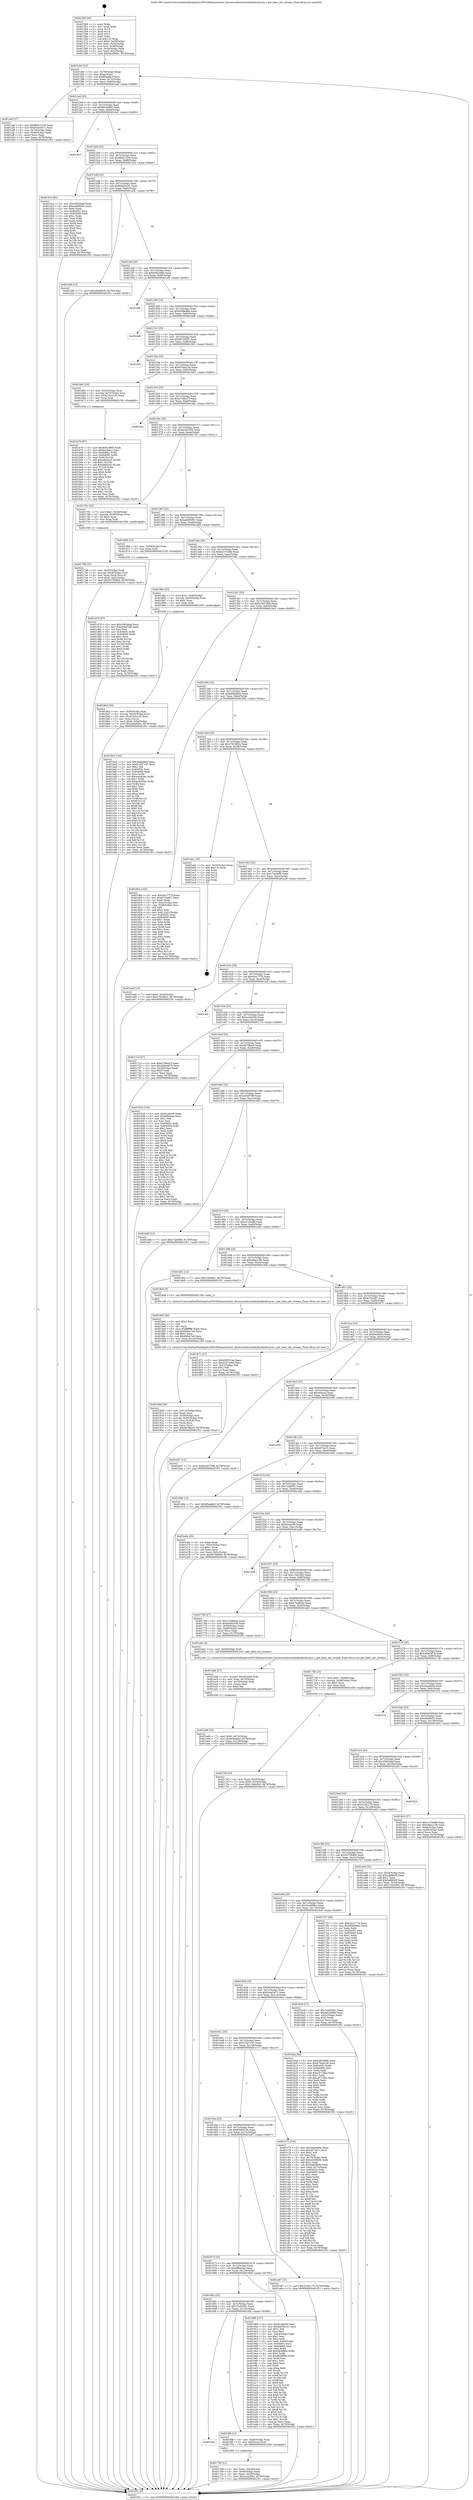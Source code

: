 digraph "0x401260" {
  label = "0x401260 (/mnt/c/Users/mathe/Desktop/tcc/POCII/binaries/extr_linuxsoundsocintelskylakeskl-pcm.c_get_hdac_ext_stream_Final-ollvm.out::main(0))"
  labelloc = "t"
  node[shape=record]

  Entry [label="",width=0.3,height=0.3,shape=circle,fillcolor=black,style=filled]
  "0x40128d" [label="{
     0x40128d [23]\l
     | [instrs]\l
     &nbsp;&nbsp;0x40128d \<+3\>: mov -0x78(%rbp),%eax\l
     &nbsp;&nbsp;0x401290 \<+2\>: mov %eax,%ecx\l
     &nbsp;&nbsp;0x401292 \<+6\>: sub $0x85aafdcf,%ecx\l
     &nbsp;&nbsp;0x401298 \<+3\>: mov %eax,-0x7c(%rbp)\l
     &nbsp;&nbsp;0x40129b \<+3\>: mov %ecx,-0x80(%rbp)\l
     &nbsp;&nbsp;0x40129e \<+6\>: je 0000000000401aef \<main+0x88f\>\l
  }"]
  "0x401aef" [label="{
     0x401aef [27]\l
     | [instrs]\l
     &nbsp;&nbsp;0x401aef \<+5\>: mov $0x8b621229,%eax\l
     &nbsp;&nbsp;0x401af4 \<+5\>: mov $0x5e4e3b71,%ecx\l
     &nbsp;&nbsp;0x401af9 \<+3\>: mov -0x74(%rbp),%edx\l
     &nbsp;&nbsp;0x401afc \<+3\>: cmp -0x48(%rbp),%edx\l
     &nbsp;&nbsp;0x401aff \<+3\>: cmovl %ecx,%eax\l
     &nbsp;&nbsp;0x401b02 \<+3\>: mov %eax,-0x78(%rbp)\l
     &nbsp;&nbsp;0x401b05 \<+5\>: jmp 0000000000401f51 \<main+0xcf1\>\l
  }"]
  "0x4012a4" [label="{
     0x4012a4 [25]\l
     | [instrs]\l
     &nbsp;&nbsp;0x4012a4 \<+5\>: jmp 00000000004012a9 \<main+0x49\>\l
     &nbsp;&nbsp;0x4012a9 \<+3\>: mov -0x7c(%rbp),%eax\l
     &nbsp;&nbsp;0x4012ac \<+5\>: sub $0x88184f89,%eax\l
     &nbsp;&nbsp;0x4012b1 \<+6\>: mov %eax,-0x84(%rbp)\l
     &nbsp;&nbsp;0x4012b7 \<+6\>: je 00000000004016e3 \<main+0x483\>\l
  }"]
  Exit [label="",width=0.3,height=0.3,shape=circle,fillcolor=black,style=filled,peripheries=2]
  "0x4016e3" [label="{
     0x4016e3\l
  }", style=dashed]
  "0x4012bd" [label="{
     0x4012bd [25]\l
     | [instrs]\l
     &nbsp;&nbsp;0x4012bd \<+5\>: jmp 00000000004012c2 \<main+0x62\>\l
     &nbsp;&nbsp;0x4012c2 \<+3\>: mov -0x7c(%rbp),%eax\l
     &nbsp;&nbsp;0x4012c5 \<+5\>: sub $0x8b621229,%eax\l
     &nbsp;&nbsp;0x4012ca \<+6\>: mov %eax,-0x88(%rbp)\l
     &nbsp;&nbsp;0x4012d0 \<+6\>: je 0000000000401d1a \<main+0xaba\>\l
  }"]
  "0x401d79" [label="{
     0x401d79 [87]\l
     | [instrs]\l
     &nbsp;&nbsp;0x401d79 \<+5\>: mov $0x30926daf,%ecx\l
     &nbsp;&nbsp;0x401d7e \<+5\>: mov $0xdc8ef7d9,%edx\l
     &nbsp;&nbsp;0x401d83 \<+2\>: xor %esi,%esi\l
     &nbsp;&nbsp;0x401d85 \<+8\>: mov 0x40405c,%r8d\l
     &nbsp;&nbsp;0x401d8d \<+8\>: mov 0x404060,%r9d\l
     &nbsp;&nbsp;0x401d95 \<+3\>: sub $0x1,%esi\l
     &nbsp;&nbsp;0x401d98 \<+3\>: mov %r8d,%r10d\l
     &nbsp;&nbsp;0x401d9b \<+3\>: add %esi,%r10d\l
     &nbsp;&nbsp;0x401d9e \<+4\>: imul %r10d,%r8d\l
     &nbsp;&nbsp;0x401da2 \<+4\>: and $0x1,%r8d\l
     &nbsp;&nbsp;0x401da6 \<+4\>: cmp $0x0,%r8d\l
     &nbsp;&nbsp;0x401daa \<+4\>: sete %r11b\l
     &nbsp;&nbsp;0x401dae \<+4\>: cmp $0xa,%r9d\l
     &nbsp;&nbsp;0x401db2 \<+3\>: setl %bl\l
     &nbsp;&nbsp;0x401db5 \<+3\>: mov %r11b,%r14b\l
     &nbsp;&nbsp;0x401db8 \<+3\>: and %bl,%r14b\l
     &nbsp;&nbsp;0x401dbb \<+3\>: xor %bl,%r11b\l
     &nbsp;&nbsp;0x401dbe \<+3\>: or %r11b,%r14b\l
     &nbsp;&nbsp;0x401dc1 \<+4\>: test $0x1,%r14b\l
     &nbsp;&nbsp;0x401dc5 \<+3\>: cmovne %edx,%ecx\l
     &nbsp;&nbsp;0x401dc8 \<+3\>: mov %ecx,-0x78(%rbp)\l
     &nbsp;&nbsp;0x401dcb \<+5\>: jmp 0000000000401f51 \<main+0xcf1\>\l
  }"]
  "0x401d1a" [label="{
     0x401d1a [83]\l
     | [instrs]\l
     &nbsp;&nbsp;0x401d1a \<+5\>: mov $0x30926daf,%eax\l
     &nbsp;&nbsp;0x401d1f \<+5\>: mov $0xadd90591,%ecx\l
     &nbsp;&nbsp;0x401d24 \<+2\>: xor %edx,%edx\l
     &nbsp;&nbsp;0x401d26 \<+7\>: mov 0x40405c,%esi\l
     &nbsp;&nbsp;0x401d2d \<+7\>: mov 0x404060,%edi\l
     &nbsp;&nbsp;0x401d34 \<+3\>: sub $0x1,%edx\l
     &nbsp;&nbsp;0x401d37 \<+3\>: mov %esi,%r8d\l
     &nbsp;&nbsp;0x401d3a \<+3\>: add %edx,%r8d\l
     &nbsp;&nbsp;0x401d3d \<+4\>: imul %r8d,%esi\l
     &nbsp;&nbsp;0x401d41 \<+3\>: and $0x1,%esi\l
     &nbsp;&nbsp;0x401d44 \<+3\>: cmp $0x0,%esi\l
     &nbsp;&nbsp;0x401d47 \<+4\>: sete %r9b\l
     &nbsp;&nbsp;0x401d4b \<+3\>: cmp $0xa,%edi\l
     &nbsp;&nbsp;0x401d4e \<+4\>: setl %r10b\l
     &nbsp;&nbsp;0x401d52 \<+3\>: mov %r9b,%r11b\l
     &nbsp;&nbsp;0x401d55 \<+3\>: and %r10b,%r11b\l
     &nbsp;&nbsp;0x401d58 \<+3\>: xor %r10b,%r9b\l
     &nbsp;&nbsp;0x401d5b \<+3\>: or %r9b,%r11b\l
     &nbsp;&nbsp;0x401d5e \<+4\>: test $0x1,%r11b\l
     &nbsp;&nbsp;0x401d62 \<+3\>: cmovne %ecx,%eax\l
     &nbsp;&nbsp;0x401d65 \<+3\>: mov %eax,-0x78(%rbp)\l
     &nbsp;&nbsp;0x401d68 \<+5\>: jmp 0000000000401f51 \<main+0xcf1\>\l
  }"]
  "0x4012d6" [label="{
     0x4012d6 [25]\l
     | [instrs]\l
     &nbsp;&nbsp;0x4012d6 \<+5\>: jmp 00000000004012db \<main+0x7b\>\l
     &nbsp;&nbsp;0x4012db \<+3\>: mov -0x7c(%rbp),%eax\l
     &nbsp;&nbsp;0x4012de \<+5\>: sub $0x8da5d1d1,%eax\l
     &nbsp;&nbsp;0x4012e3 \<+6\>: mov %eax,-0x8c(%rbp)\l
     &nbsp;&nbsp;0x4012e9 \<+6\>: je 0000000000401a56 \<main+0x7f6\>\l
  }"]
  "0x401b76" [label="{
     0x401b76 [97]\l
     | [instrs]\l
     &nbsp;&nbsp;0x401b76 \<+5\>: mov $0x938189f4,%edx\l
     &nbsp;&nbsp;0x401b7b \<+5\>: mov $0xfea36ecc,%esi\l
     &nbsp;&nbsp;0x401b80 \<+8\>: mov 0x40405c,%r8d\l
     &nbsp;&nbsp;0x401b88 \<+8\>: mov 0x404060,%r9d\l
     &nbsp;&nbsp;0x401b90 \<+3\>: mov %r8d,%r10d\l
     &nbsp;&nbsp;0x401b93 \<+7\>: add $0xadda2a3,%r10d\l
     &nbsp;&nbsp;0x401b9a \<+4\>: sub $0x1,%r10d\l
     &nbsp;&nbsp;0x401b9e \<+7\>: sub $0xadda2a3,%r10d\l
     &nbsp;&nbsp;0x401ba5 \<+4\>: imul %r10d,%r8d\l
     &nbsp;&nbsp;0x401ba9 \<+4\>: and $0x1,%r8d\l
     &nbsp;&nbsp;0x401bad \<+4\>: cmp $0x0,%r8d\l
     &nbsp;&nbsp;0x401bb1 \<+4\>: sete %r11b\l
     &nbsp;&nbsp;0x401bb5 \<+4\>: cmp $0xa,%r9d\l
     &nbsp;&nbsp;0x401bb9 \<+3\>: setl %bl\l
     &nbsp;&nbsp;0x401bbc \<+3\>: mov %r11b,%r14b\l
     &nbsp;&nbsp;0x401bbf \<+3\>: and %bl,%r14b\l
     &nbsp;&nbsp;0x401bc2 \<+3\>: xor %bl,%r11b\l
     &nbsp;&nbsp;0x401bc5 \<+3\>: or %r11b,%r14b\l
     &nbsp;&nbsp;0x401bc8 \<+4\>: test $0x1,%r14b\l
     &nbsp;&nbsp;0x401bcc \<+3\>: cmovne %esi,%edx\l
     &nbsp;&nbsp;0x401bcf \<+3\>: mov %edx,-0x78(%rbp)\l
     &nbsp;&nbsp;0x401bd2 \<+5\>: jmp 0000000000401f51 \<main+0xcf1\>\l
  }"]
  "0x401a56" [label="{
     0x401a56 [12]\l
     | [instrs]\l
     &nbsp;&nbsp;0x401a56 \<+7\>: movl $0x2fa49625,-0x78(%rbp)\l
     &nbsp;&nbsp;0x401a5d \<+5\>: jmp 0000000000401f51 \<main+0xcf1\>\l
  }"]
  "0x4012ef" [label="{
     0x4012ef [25]\l
     | [instrs]\l
     &nbsp;&nbsp;0x4012ef \<+5\>: jmp 00000000004012f4 \<main+0x94\>\l
     &nbsp;&nbsp;0x4012f4 \<+3\>: mov -0x7c(%rbp),%eax\l
     &nbsp;&nbsp;0x4012f7 \<+5\>: sub $0x938189f4,%eax\l
     &nbsp;&nbsp;0x4012fc \<+6\>: mov %eax,-0x90(%rbp)\l
     &nbsp;&nbsp;0x401302 \<+6\>: je 0000000000401ef4 \<main+0xc94\>\l
  }"]
  "0x401ad6" [label="{
     0x401ad6 [25]\l
     | [instrs]\l
     &nbsp;&nbsp;0x401ad6 \<+7\>: movl $0x0,-0x74(%rbp)\l
     &nbsp;&nbsp;0x401add \<+7\>: movl $0x85aafdcf,-0x78(%rbp)\l
     &nbsp;&nbsp;0x401ae4 \<+6\>: mov %eax,-0x130(%rbp)\l
     &nbsp;&nbsp;0x401aea \<+5\>: jmp 0000000000401f51 \<main+0xcf1\>\l
  }"]
  "0x401ef4" [label="{
     0x401ef4\l
  }", style=dashed]
  "0x401308" [label="{
     0x401308 [25]\l
     | [instrs]\l
     &nbsp;&nbsp;0x401308 \<+5\>: jmp 000000000040130d \<main+0xad\>\l
     &nbsp;&nbsp;0x40130d \<+3\>: mov -0x7c(%rbp),%eax\l
     &nbsp;&nbsp;0x401310 \<+5\>: sub $0x9588e98a,%eax\l
     &nbsp;&nbsp;0x401315 \<+6\>: mov %eax,-0x94(%rbp)\l
     &nbsp;&nbsp;0x40131b \<+6\>: je 0000000000401de8 \<main+0xb88\>\l
  }"]
  "0x401abb" [label="{
     0x401abb [27]\l
     | [instrs]\l
     &nbsp;&nbsp;0x401abb \<+10\>: movabs $0x4020b6,%rdi\l
     &nbsp;&nbsp;0x401ac5 \<+4\>: mov %rax,-0x70(%rbp)\l
     &nbsp;&nbsp;0x401ac9 \<+4\>: mov -0x70(%rbp),%rax\l
     &nbsp;&nbsp;0x401acd \<+2\>: mov (%rax),%esi\l
     &nbsp;&nbsp;0x401acf \<+2\>: mov $0x0,%al\l
     &nbsp;&nbsp;0x401ad1 \<+5\>: call 0000000000401040 \<printf@plt\>\l
     | [calls]\l
     &nbsp;&nbsp;0x401040 \{1\} (unknown)\l
  }"]
  "0x401de8" [label="{
     0x401de8\l
  }", style=dashed]
  "0x401321" [label="{
     0x401321 [25]\l
     | [instrs]\l
     &nbsp;&nbsp;0x401321 \<+5\>: jmp 0000000000401326 \<main+0xc6\>\l
     &nbsp;&nbsp;0x401326 \<+3\>: mov -0x7c(%rbp),%eax\l
     &nbsp;&nbsp;0x401329 \<+5\>: sub $0x96154f35,%eax\l
     &nbsp;&nbsp;0x40132e \<+6\>: mov %eax,-0x98(%rbp)\l
     &nbsp;&nbsp;0x401334 \<+6\>: je 0000000000401f45 \<main+0xce5\>\l
  }"]
  "0x40190d" [label="{
     0x40190d [38]\l
     | [instrs]\l
     &nbsp;&nbsp;0x40190d \<+6\>: mov -0x12c(%rbp),%ecx\l
     &nbsp;&nbsp;0x401913 \<+3\>: imul %eax,%ecx\l
     &nbsp;&nbsp;0x401916 \<+4\>: mov -0x50(%rbp),%rsi\l
     &nbsp;&nbsp;0x40191a \<+4\>: movslq -0x54(%rbp),%rdi\l
     &nbsp;&nbsp;0x40191e \<+4\>: mov (%rsi,%rdi,8),%rsi\l
     &nbsp;&nbsp;0x401922 \<+3\>: mov (%rsi),%rsi\l
     &nbsp;&nbsp;0x401925 \<+2\>: mov %ecx,(%rsi)\l
     &nbsp;&nbsp;0x401927 \<+7\>: movl $0xd67f8ac0,-0x78(%rbp)\l
     &nbsp;&nbsp;0x40192e \<+5\>: jmp 0000000000401f51 \<main+0xcf1\>\l
  }"]
  "0x401f45" [label="{
     0x401f45\l
  }", style=dashed]
  "0x40133a" [label="{
     0x40133a [25]\l
     | [instrs]\l
     &nbsp;&nbsp;0x40133a \<+5\>: jmp 000000000040133f \<main+0xdf\>\l
     &nbsp;&nbsp;0x40133f \<+3\>: mov -0x7c(%rbp),%eax\l
     &nbsp;&nbsp;0x401342 \<+5\>: sub $0x970da13b,%eax\l
     &nbsp;&nbsp;0x401347 \<+6\>: mov %eax,-0x9c(%rbp)\l
     &nbsp;&nbsp;0x40134d \<+6\>: je 0000000000401b62 \<main+0x902\>\l
  }"]
  "0x4018e5" [label="{
     0x4018e5 [40]\l
     | [instrs]\l
     &nbsp;&nbsp;0x4018e5 \<+5\>: mov $0x2,%ecx\l
     &nbsp;&nbsp;0x4018ea \<+1\>: cltd\l
     &nbsp;&nbsp;0x4018eb \<+2\>: idiv %ecx\l
     &nbsp;&nbsp;0x4018ed \<+6\>: imul $0xfffffffe,%edx,%ecx\l
     &nbsp;&nbsp;0x4018f3 \<+6\>: add $0x6bfce7e6,%ecx\l
     &nbsp;&nbsp;0x4018f9 \<+3\>: add $0x1,%ecx\l
     &nbsp;&nbsp;0x4018fc \<+6\>: sub $0x6bfce7e6,%ecx\l
     &nbsp;&nbsp;0x401902 \<+6\>: mov %ecx,-0x12c(%rbp)\l
     &nbsp;&nbsp;0x401908 \<+5\>: call 0000000000401160 \<next_i\>\l
     | [calls]\l
     &nbsp;&nbsp;0x401160 \{1\} (/mnt/c/Users/mathe/Desktop/tcc/POCII/binaries/extr_linuxsoundsocintelskylakeskl-pcm.c_get_hdac_ext_stream_Final-ollvm.out::next_i)\l
  }"]
  "0x401b62" [label="{
     0x401b62 [20]\l
     | [instrs]\l
     &nbsp;&nbsp;0x401b62 \<+4\>: mov -0x50(%rbp),%rax\l
     &nbsp;&nbsp;0x401b66 \<+4\>: movslq -0x74(%rbp),%rcx\l
     &nbsp;&nbsp;0x401b6a \<+4\>: mov (%rax,%rcx,8),%rax\l
     &nbsp;&nbsp;0x401b6e \<+3\>: mov %rax,%rdi\l
     &nbsp;&nbsp;0x401b71 \<+5\>: call 0000000000401030 \<free@plt\>\l
     | [calls]\l
     &nbsp;&nbsp;0x401030 \{1\} (unknown)\l
  }"]
  "0x401353" [label="{
     0x401353 [25]\l
     | [instrs]\l
     &nbsp;&nbsp;0x401353 \<+5\>: jmp 0000000000401358 \<main+0xf8\>\l
     &nbsp;&nbsp;0x401358 \<+3\>: mov -0x7c(%rbp),%eax\l
     &nbsp;&nbsp;0x40135b \<+5\>: sub $0xa736bd7f,%eax\l
     &nbsp;&nbsp;0x401360 \<+6\>: mov %eax,-0xa0(%rbp)\l
     &nbsp;&nbsp;0x401366 \<+6\>: je 0000000000401ddc \<main+0xb7c\>\l
  }"]
  "0x4018a3" [label="{
     0x4018a3 [34]\l
     | [instrs]\l
     &nbsp;&nbsp;0x4018a3 \<+4\>: mov -0x50(%rbp),%rdi\l
     &nbsp;&nbsp;0x4018a7 \<+4\>: movslq -0x54(%rbp),%rcx\l
     &nbsp;&nbsp;0x4018ab \<+4\>: mov (%rdi,%rcx,8),%rcx\l
     &nbsp;&nbsp;0x4018af \<+3\>: mov %rax,(%rcx)\l
     &nbsp;&nbsp;0x4018b2 \<+7\>: movl $0x0,-0x64(%rbp)\l
     &nbsp;&nbsp;0x4018b9 \<+7\>: movl $0x2fa49625,-0x78(%rbp)\l
     &nbsp;&nbsp;0x4018c0 \<+5\>: jmp 0000000000401f51 \<main+0xcf1\>\l
  }"]
  "0x401ddc" [label="{
     0x401ddc\l
  }", style=dashed]
  "0x40136c" [label="{
     0x40136c [25]\l
     | [instrs]\l
     &nbsp;&nbsp;0x40136c \<+5\>: jmp 0000000000401371 \<main+0x111\>\l
     &nbsp;&nbsp;0x401371 \<+3\>: mov -0x7c(%rbp),%eax\l
     &nbsp;&nbsp;0x401374 \<+5\>: sub $0xab3b5300,%eax\l
     &nbsp;&nbsp;0x401379 \<+6\>: mov %eax,-0xa4(%rbp)\l
     &nbsp;&nbsp;0x40137f \<+6\>: je 0000000000401781 \<main+0x521\>\l
  }"]
  "0x401798" [label="{
     0x401798 [31]\l
     | [instrs]\l
     &nbsp;&nbsp;0x401798 \<+4\>: mov -0x50(%rbp),%rdi\l
     &nbsp;&nbsp;0x40179c \<+4\>: movslq -0x54(%rbp),%rcx\l
     &nbsp;&nbsp;0x4017a0 \<+4\>: mov %rax,(%rdi,%rcx,8)\l
     &nbsp;&nbsp;0x4017a4 \<+7\>: movl $0x0,-0x5c(%rbp)\l
     &nbsp;&nbsp;0x4017ab \<+7\>: movl $0x50799460,-0x78(%rbp)\l
     &nbsp;&nbsp;0x4017b2 \<+5\>: jmp 0000000000401f51 \<main+0xcf1\>\l
  }"]
  "0x401781" [label="{
     0x401781 [23]\l
     | [instrs]\l
     &nbsp;&nbsp;0x401781 \<+7\>: movl $0x1,-0x58(%rbp)\l
     &nbsp;&nbsp;0x401788 \<+4\>: movslq -0x58(%rbp),%rax\l
     &nbsp;&nbsp;0x40178c \<+4\>: shl $0x3,%rax\l
     &nbsp;&nbsp;0x401790 \<+3\>: mov %rax,%rdi\l
     &nbsp;&nbsp;0x401793 \<+5\>: call 0000000000401050 \<malloc@plt\>\l
     | [calls]\l
     &nbsp;&nbsp;0x401050 \{1\} (unknown)\l
  }"]
  "0x401385" [label="{
     0x401385 [25]\l
     | [instrs]\l
     &nbsp;&nbsp;0x401385 \<+5\>: jmp 000000000040138a \<main+0x12a\>\l
     &nbsp;&nbsp;0x40138a \<+3\>: mov -0x7c(%rbp),%eax\l
     &nbsp;&nbsp;0x40138d \<+5\>: sub $0xadd90591,%eax\l
     &nbsp;&nbsp;0x401392 \<+6\>: mov %eax,-0xa8(%rbp)\l
     &nbsp;&nbsp;0x401398 \<+6\>: je 0000000000401d6d \<main+0xb0d\>\l
  }"]
  "0x40174f" [label="{
     0x40174f [23]\l
     | [instrs]\l
     &nbsp;&nbsp;0x40174f \<+4\>: mov %rax,-0x50(%rbp)\l
     &nbsp;&nbsp;0x401753 \<+7\>: movl $0x0,-0x54(%rbp)\l
     &nbsp;&nbsp;0x40175a \<+7\>: movl $0x116dc9b5,-0x78(%rbp)\l
     &nbsp;&nbsp;0x401761 \<+5\>: jmp 0000000000401f51 \<main+0xcf1\>\l
  }"]
  "0x401d6d" [label="{
     0x401d6d [12]\l
     | [instrs]\l
     &nbsp;&nbsp;0x401d6d \<+4\>: mov -0x50(%rbp),%rax\l
     &nbsp;&nbsp;0x401d71 \<+3\>: mov %rax,%rdi\l
     &nbsp;&nbsp;0x401d74 \<+5\>: call 0000000000401030 \<free@plt\>\l
     | [calls]\l
     &nbsp;&nbsp;0x401030 \{1\} (unknown)\l
  }"]
  "0x40139e" [label="{
     0x40139e [25]\l
     | [instrs]\l
     &nbsp;&nbsp;0x40139e \<+5\>: jmp 00000000004013a3 \<main+0x143\>\l
     &nbsp;&nbsp;0x4013a3 \<+3\>: mov -0x7c(%rbp),%eax\l
     &nbsp;&nbsp;0x4013a6 \<+5\>: sub $0xb227c48d,%eax\l
     &nbsp;&nbsp;0x4013ab \<+6\>: mov %eax,-0xac(%rbp)\l
     &nbsp;&nbsp;0x4013b1 \<+6\>: je 000000000040188c \<main+0x62c\>\l
  }"]
  "0x401708" [label="{
     0x401708 [21]\l
     | [instrs]\l
     &nbsp;&nbsp;0x401708 \<+3\>: mov %eax,-0x44(%rbp)\l
     &nbsp;&nbsp;0x40170b \<+3\>: mov -0x44(%rbp),%eax\l
     &nbsp;&nbsp;0x40170e \<+3\>: mov %eax,-0x28(%rbp)\l
     &nbsp;&nbsp;0x401711 \<+7\>: movl $0xcca2d29c,-0x78(%rbp)\l
     &nbsp;&nbsp;0x401718 \<+5\>: jmp 0000000000401f51 \<main+0xcf1\>\l
  }"]
  "0x40188c" [label="{
     0x40188c [23]\l
     | [instrs]\l
     &nbsp;&nbsp;0x40188c \<+7\>: movl $0x1,-0x60(%rbp)\l
     &nbsp;&nbsp;0x401893 \<+4\>: movslq -0x60(%rbp),%rax\l
     &nbsp;&nbsp;0x401897 \<+4\>: shl $0x2,%rax\l
     &nbsp;&nbsp;0x40189b \<+3\>: mov %rax,%rdi\l
     &nbsp;&nbsp;0x40189e \<+5\>: call 0000000000401050 \<malloc@plt\>\l
     | [calls]\l
     &nbsp;&nbsp;0x401050 \{1\} (unknown)\l
  }"]
  "0x4013b7" [label="{
     0x4013b7 [25]\l
     | [instrs]\l
     &nbsp;&nbsp;0x4013b7 \<+5\>: jmp 00000000004013bc \<main+0x15c\>\l
     &nbsp;&nbsp;0x4013bc \<+3\>: mov -0x7c(%rbp),%eax\l
     &nbsp;&nbsp;0x4013bf \<+5\>: sub $0xb2407599,%eax\l
     &nbsp;&nbsp;0x4013c4 \<+6\>: mov %eax,-0xb0(%rbp)\l
     &nbsp;&nbsp;0x4013ca \<+6\>: je 0000000000401be3 \<main+0x983\>\l
  }"]
  "0x4016a5" [label="{
     0x4016a5\l
  }", style=dashed]
  "0x401be3" [label="{
     0x401be3 [144]\l
     | [instrs]\l
     &nbsp;&nbsp;0x401be3 \<+5\>: mov $0x2aeadd0a,%eax\l
     &nbsp;&nbsp;0x401be8 \<+5\>: mov $0x61d07197,%ecx\l
     &nbsp;&nbsp;0x401bed \<+2\>: mov $0x1,%dl\l
     &nbsp;&nbsp;0x401bef \<+7\>: mov 0x40405c,%esi\l
     &nbsp;&nbsp;0x401bf6 \<+7\>: mov 0x404060,%edi\l
     &nbsp;&nbsp;0x401bfd \<+3\>: mov %esi,%r8d\l
     &nbsp;&nbsp;0x401c00 \<+7\>: sub $0xacdc836c,%r8d\l
     &nbsp;&nbsp;0x401c07 \<+4\>: sub $0x1,%r8d\l
     &nbsp;&nbsp;0x401c0b \<+7\>: add $0xacdc836c,%r8d\l
     &nbsp;&nbsp;0x401c12 \<+4\>: imul %r8d,%esi\l
     &nbsp;&nbsp;0x401c16 \<+3\>: and $0x1,%esi\l
     &nbsp;&nbsp;0x401c19 \<+3\>: cmp $0x0,%esi\l
     &nbsp;&nbsp;0x401c1c \<+4\>: sete %r9b\l
     &nbsp;&nbsp;0x401c20 \<+3\>: cmp $0xa,%edi\l
     &nbsp;&nbsp;0x401c23 \<+4\>: setl %r10b\l
     &nbsp;&nbsp;0x401c27 \<+3\>: mov %r9b,%r11b\l
     &nbsp;&nbsp;0x401c2a \<+4\>: xor $0xff,%r11b\l
     &nbsp;&nbsp;0x401c2e \<+3\>: mov %r10b,%bl\l
     &nbsp;&nbsp;0x401c31 \<+3\>: xor $0xff,%bl\l
     &nbsp;&nbsp;0x401c34 \<+3\>: xor $0x0,%dl\l
     &nbsp;&nbsp;0x401c37 \<+3\>: mov %r11b,%r14b\l
     &nbsp;&nbsp;0x401c3a \<+4\>: and $0x0,%r14b\l
     &nbsp;&nbsp;0x401c3e \<+3\>: and %dl,%r9b\l
     &nbsp;&nbsp;0x401c41 \<+3\>: mov %bl,%r15b\l
     &nbsp;&nbsp;0x401c44 \<+4\>: and $0x0,%r15b\l
     &nbsp;&nbsp;0x401c48 \<+3\>: and %dl,%r10b\l
     &nbsp;&nbsp;0x401c4b \<+3\>: or %r9b,%r14b\l
     &nbsp;&nbsp;0x401c4e \<+3\>: or %r10b,%r15b\l
     &nbsp;&nbsp;0x401c51 \<+3\>: xor %r15b,%r14b\l
     &nbsp;&nbsp;0x401c54 \<+3\>: or %bl,%r11b\l
     &nbsp;&nbsp;0x401c57 \<+4\>: xor $0xff,%r11b\l
     &nbsp;&nbsp;0x401c5b \<+3\>: or $0x0,%dl\l
     &nbsp;&nbsp;0x401c5e \<+3\>: and %dl,%r11b\l
     &nbsp;&nbsp;0x401c61 \<+3\>: or %r11b,%r14b\l
     &nbsp;&nbsp;0x401c64 \<+4\>: test $0x1,%r14b\l
     &nbsp;&nbsp;0x401c68 \<+3\>: cmovne %ecx,%eax\l
     &nbsp;&nbsp;0x401c6b \<+3\>: mov %eax,-0x78(%rbp)\l
     &nbsp;&nbsp;0x401c6e \<+5\>: jmp 0000000000401f51 \<main+0xcf1\>\l
  }"]
  "0x4013d0" [label="{
     0x4013d0 [25]\l
     | [instrs]\l
     &nbsp;&nbsp;0x4013d0 \<+5\>: jmp 00000000004013d5 \<main+0x175\>\l
     &nbsp;&nbsp;0x4013d5 \<+3\>: mov -0x7c(%rbp),%eax\l
     &nbsp;&nbsp;0x4013d8 \<+5\>: sub $0xb84b9b42,%eax\l
     &nbsp;&nbsp;0x4013dd \<+6\>: mov %eax,-0xb4(%rbp)\l
     &nbsp;&nbsp;0x4013e3 \<+6\>: je 000000000040180a \<main+0x5aa\>\l
  }"]
  "0x4016fb" [label="{
     0x4016fb [13]\l
     | [instrs]\l
     &nbsp;&nbsp;0x4016fb \<+4\>: mov -0x40(%rbp),%rax\l
     &nbsp;&nbsp;0x4016ff \<+4\>: mov 0x8(%rax),%rdi\l
     &nbsp;&nbsp;0x401703 \<+5\>: call 0000000000401060 \<atoi@plt\>\l
     | [calls]\l
     &nbsp;&nbsp;0x401060 \{1\} (unknown)\l
  }"]
  "0x40180a" [label="{
     0x40180a [103]\l
     | [instrs]\l
     &nbsp;&nbsp;0x40180a \<+5\>: mov $0xcbcc7774,%eax\l
     &nbsp;&nbsp;0x40180f \<+5\>: mov $0xfc75ad87,%ecx\l
     &nbsp;&nbsp;0x401814 \<+2\>: xor %edx,%edx\l
     &nbsp;&nbsp;0x401816 \<+3\>: mov -0x5c(%rbp),%esi\l
     &nbsp;&nbsp;0x401819 \<+3\>: cmp -0x58(%rbp),%esi\l
     &nbsp;&nbsp;0x40181c \<+4\>: setl %dil\l
     &nbsp;&nbsp;0x401820 \<+4\>: and $0x1,%dil\l
     &nbsp;&nbsp;0x401824 \<+4\>: mov %dil,-0x21(%rbp)\l
     &nbsp;&nbsp;0x401828 \<+7\>: mov 0x40405c,%esi\l
     &nbsp;&nbsp;0x40182f \<+8\>: mov 0x404060,%r8d\l
     &nbsp;&nbsp;0x401837 \<+3\>: sub $0x1,%edx\l
     &nbsp;&nbsp;0x40183a \<+3\>: mov %esi,%r9d\l
     &nbsp;&nbsp;0x40183d \<+3\>: add %edx,%r9d\l
     &nbsp;&nbsp;0x401840 \<+4\>: imul %r9d,%esi\l
     &nbsp;&nbsp;0x401844 \<+3\>: and $0x1,%esi\l
     &nbsp;&nbsp;0x401847 \<+3\>: cmp $0x0,%esi\l
     &nbsp;&nbsp;0x40184a \<+4\>: sete %dil\l
     &nbsp;&nbsp;0x40184e \<+4\>: cmp $0xa,%r8d\l
     &nbsp;&nbsp;0x401852 \<+4\>: setl %r10b\l
     &nbsp;&nbsp;0x401856 \<+3\>: mov %dil,%r11b\l
     &nbsp;&nbsp;0x401859 \<+3\>: and %r10b,%r11b\l
     &nbsp;&nbsp;0x40185c \<+3\>: xor %r10b,%dil\l
     &nbsp;&nbsp;0x40185f \<+3\>: or %dil,%r11b\l
     &nbsp;&nbsp;0x401862 \<+4\>: test $0x1,%r11b\l
     &nbsp;&nbsp;0x401866 \<+3\>: cmovne %ecx,%eax\l
     &nbsp;&nbsp;0x401869 \<+3\>: mov %eax,-0x78(%rbp)\l
     &nbsp;&nbsp;0x40186c \<+5\>: jmp 0000000000401f51 \<main+0xcf1\>\l
  }"]
  "0x4013e9" [label="{
     0x4013e9 [25]\l
     | [instrs]\l
     &nbsp;&nbsp;0x4013e9 \<+5\>: jmp 00000000004013ee \<main+0x18e\>\l
     &nbsp;&nbsp;0x4013ee \<+3\>: mov -0x7c(%rbp),%eax\l
     &nbsp;&nbsp;0x4013f1 \<+5\>: sub $0xc7819822,%eax\l
     &nbsp;&nbsp;0x4013f6 \<+6\>: mov %eax,-0xb8(%rbp)\l
     &nbsp;&nbsp;0x4013fc \<+6\>: je 0000000000401ebc \<main+0xc5c\>\l
  }"]
  "0x40168c" [label="{
     0x40168c [25]\l
     | [instrs]\l
     &nbsp;&nbsp;0x40168c \<+5\>: jmp 0000000000401691 \<main+0x431\>\l
     &nbsp;&nbsp;0x401691 \<+3\>: mov -0x7c(%rbp),%eax\l
     &nbsp;&nbsp;0x401694 \<+5\>: sub $0x72e600d1,%eax\l
     &nbsp;&nbsp;0x401699 \<+6\>: mov %eax,-0x124(%rbp)\l
     &nbsp;&nbsp;0x40169f \<+6\>: je 00000000004016fb \<main+0x49b\>\l
  }"]
  "0x401ebc" [label="{
     0x401ebc [19]\l
     | [instrs]\l
     &nbsp;&nbsp;0x401ebc \<+3\>: mov -0x30(%rbp),%eax\l
     &nbsp;&nbsp;0x401ebf \<+7\>: add $0x110,%rsp\l
     &nbsp;&nbsp;0x401ec6 \<+1\>: pop %rbx\l
     &nbsp;&nbsp;0x401ec7 \<+2\>: pop %r12\l
     &nbsp;&nbsp;0x401ec9 \<+2\>: pop %r14\l
     &nbsp;&nbsp;0x401ecb \<+2\>: pop %r15\l
     &nbsp;&nbsp;0x401ecd \<+1\>: pop %rbp\l
     &nbsp;&nbsp;0x401ece \<+1\>: ret\l
  }"]
  "0x401402" [label="{
     0x401402 [25]\l
     | [instrs]\l
     &nbsp;&nbsp;0x401402 \<+5\>: jmp 0000000000401407 \<main+0x1a7\>\l
     &nbsp;&nbsp;0x401407 \<+3\>: mov -0x7c(%rbp),%eax\l
     &nbsp;&nbsp;0x40140a \<+5\>: sub $0xc7ae90f8,%eax\l
     &nbsp;&nbsp;0x40140f \<+6\>: mov %eax,-0xbc(%rbp)\l
     &nbsp;&nbsp;0x401415 \<+6\>: je 0000000000401ea9 \<main+0xc49\>\l
  }"]
  "0x4019b9" [label="{
     0x4019b9 [157]\l
     | [instrs]\l
     &nbsp;&nbsp;0x4019b9 \<+5\>: mov $0x91abe09,%eax\l
     &nbsp;&nbsp;0x4019be \<+5\>: mov $0x8da5d1d1,%ecx\l
     &nbsp;&nbsp;0x4019c3 \<+2\>: mov $0x1,%dl\l
     &nbsp;&nbsp;0x4019c5 \<+2\>: xor %esi,%esi\l
     &nbsp;&nbsp;0x4019c7 \<+3\>: mov -0x64(%rbp),%edi\l
     &nbsp;&nbsp;0x4019ca \<+3\>: sub $0x1,%esi\l
     &nbsp;&nbsp;0x4019cd \<+2\>: sub %esi,%edi\l
     &nbsp;&nbsp;0x4019cf \<+3\>: mov %edi,-0x64(%rbp)\l
     &nbsp;&nbsp;0x4019d2 \<+7\>: mov 0x40405c,%esi\l
     &nbsp;&nbsp;0x4019d9 \<+7\>: mov 0x404060,%edi\l
     &nbsp;&nbsp;0x4019e0 \<+3\>: mov %esi,%r8d\l
     &nbsp;&nbsp;0x4019e3 \<+7\>: add $0xfde5f86d,%r8d\l
     &nbsp;&nbsp;0x4019ea \<+4\>: sub $0x1,%r8d\l
     &nbsp;&nbsp;0x4019ee \<+7\>: sub $0xfde5f86d,%r8d\l
     &nbsp;&nbsp;0x4019f5 \<+4\>: imul %r8d,%esi\l
     &nbsp;&nbsp;0x4019f9 \<+3\>: and $0x1,%esi\l
     &nbsp;&nbsp;0x4019fc \<+3\>: cmp $0x0,%esi\l
     &nbsp;&nbsp;0x4019ff \<+4\>: sete %r9b\l
     &nbsp;&nbsp;0x401a03 \<+3\>: cmp $0xa,%edi\l
     &nbsp;&nbsp;0x401a06 \<+4\>: setl %r10b\l
     &nbsp;&nbsp;0x401a0a \<+3\>: mov %r9b,%r11b\l
     &nbsp;&nbsp;0x401a0d \<+4\>: xor $0xff,%r11b\l
     &nbsp;&nbsp;0x401a11 \<+3\>: mov %r10b,%bl\l
     &nbsp;&nbsp;0x401a14 \<+3\>: xor $0xff,%bl\l
     &nbsp;&nbsp;0x401a17 \<+3\>: xor $0x0,%dl\l
     &nbsp;&nbsp;0x401a1a \<+3\>: mov %r11b,%r14b\l
     &nbsp;&nbsp;0x401a1d \<+4\>: and $0x0,%r14b\l
     &nbsp;&nbsp;0x401a21 \<+3\>: and %dl,%r9b\l
     &nbsp;&nbsp;0x401a24 \<+3\>: mov %bl,%r15b\l
     &nbsp;&nbsp;0x401a27 \<+4\>: and $0x0,%r15b\l
     &nbsp;&nbsp;0x401a2b \<+3\>: and %dl,%r10b\l
     &nbsp;&nbsp;0x401a2e \<+3\>: or %r9b,%r14b\l
     &nbsp;&nbsp;0x401a31 \<+3\>: or %r10b,%r15b\l
     &nbsp;&nbsp;0x401a34 \<+3\>: xor %r15b,%r14b\l
     &nbsp;&nbsp;0x401a37 \<+3\>: or %bl,%r11b\l
     &nbsp;&nbsp;0x401a3a \<+4\>: xor $0xff,%r11b\l
     &nbsp;&nbsp;0x401a3e \<+3\>: or $0x0,%dl\l
     &nbsp;&nbsp;0x401a41 \<+3\>: and %dl,%r11b\l
     &nbsp;&nbsp;0x401a44 \<+3\>: or %r11b,%r14b\l
     &nbsp;&nbsp;0x401a47 \<+4\>: test $0x1,%r14b\l
     &nbsp;&nbsp;0x401a4b \<+3\>: cmovne %ecx,%eax\l
     &nbsp;&nbsp;0x401a4e \<+3\>: mov %eax,-0x78(%rbp)\l
     &nbsp;&nbsp;0x401a51 \<+5\>: jmp 0000000000401f51 \<main+0xcf1\>\l
  }"]
  "0x401ea9" [label="{
     0x401ea9 [19]\l
     | [instrs]\l
     &nbsp;&nbsp;0x401ea9 \<+7\>: movl $0x0,-0x30(%rbp)\l
     &nbsp;&nbsp;0x401eb0 \<+7\>: movl $0xc7819822,-0x78(%rbp)\l
     &nbsp;&nbsp;0x401eb7 \<+5\>: jmp 0000000000401f51 \<main+0xcf1\>\l
  }"]
  "0x40141b" [label="{
     0x40141b [25]\l
     | [instrs]\l
     &nbsp;&nbsp;0x40141b \<+5\>: jmp 0000000000401420 \<main+0x1c0\>\l
     &nbsp;&nbsp;0x401420 \<+3\>: mov -0x7c(%rbp),%eax\l
     &nbsp;&nbsp;0x401423 \<+5\>: sub $0xcbcc7774,%eax\l
     &nbsp;&nbsp;0x401428 \<+6\>: mov %eax,-0xc0(%rbp)\l
     &nbsp;&nbsp;0x40142e \<+6\>: je 0000000000401ecf \<main+0xc6f\>\l
  }"]
  "0x401673" [label="{
     0x401673 [25]\l
     | [instrs]\l
     &nbsp;&nbsp;0x401673 \<+5\>: jmp 0000000000401678 \<main+0x418\>\l
     &nbsp;&nbsp;0x401678 \<+3\>: mov -0x7c(%rbp),%eax\l
     &nbsp;&nbsp;0x40167b \<+5\>: sub $0x6ff2eeea,%eax\l
     &nbsp;&nbsp;0x401680 \<+6\>: mov %eax,-0x120(%rbp)\l
     &nbsp;&nbsp;0x401686 \<+6\>: je 00000000004019b9 \<main+0x759\>\l
  }"]
  "0x401ecf" [label="{
     0x401ecf\l
  }", style=dashed]
  "0x401434" [label="{
     0x401434 [25]\l
     | [instrs]\l
     &nbsp;&nbsp;0x401434 \<+5\>: jmp 0000000000401439 \<main+0x1d9\>\l
     &nbsp;&nbsp;0x401439 \<+3\>: mov -0x7c(%rbp),%eax\l
     &nbsp;&nbsp;0x40143c \<+5\>: sub $0xcca2d29c,%eax\l
     &nbsp;&nbsp;0x401441 \<+6\>: mov %eax,-0xc4(%rbp)\l
     &nbsp;&nbsp;0x401447 \<+6\>: je 000000000040171d \<main+0x4bd\>\l
  }"]
  "0x401a87" [label="{
     0x401a87 [12]\l
     | [instrs]\l
     &nbsp;&nbsp;0x401a87 \<+7\>: movl $0x316fc170,-0x78(%rbp)\l
     &nbsp;&nbsp;0x401a8e \<+5\>: jmp 0000000000401f51 \<main+0xcf1\>\l
  }"]
  "0x40171d" [label="{
     0x40171d [27]\l
     | [instrs]\l
     &nbsp;&nbsp;0x40171d \<+5\>: mov $0xa736bd7f,%eax\l
     &nbsp;&nbsp;0x401722 \<+5\>: mov $0x289e0978,%ecx\l
     &nbsp;&nbsp;0x401727 \<+3\>: mov -0x28(%rbp),%edx\l
     &nbsp;&nbsp;0x40172a \<+3\>: cmp $0x0,%edx\l
     &nbsp;&nbsp;0x40172d \<+3\>: cmove %ecx,%eax\l
     &nbsp;&nbsp;0x401730 \<+3\>: mov %eax,-0x78(%rbp)\l
     &nbsp;&nbsp;0x401733 \<+5\>: jmp 0000000000401f51 \<main+0xcf1\>\l
  }"]
  "0x40144d" [label="{
     0x40144d [25]\l
     | [instrs]\l
     &nbsp;&nbsp;0x40144d \<+5\>: jmp 0000000000401452 \<main+0x1f2\>\l
     &nbsp;&nbsp;0x401452 \<+3\>: mov -0x7c(%rbp),%eax\l
     &nbsp;&nbsp;0x401455 \<+5\>: sub $0xd67f8ac0,%eax\l
     &nbsp;&nbsp;0x40145a \<+6\>: mov %eax,-0xc8(%rbp)\l
     &nbsp;&nbsp;0x401460 \<+6\>: je 0000000000401933 \<main+0x6d3\>\l
  }"]
  "0x40165a" [label="{
     0x40165a [25]\l
     | [instrs]\l
     &nbsp;&nbsp;0x40165a \<+5\>: jmp 000000000040165f \<main+0x3ff\>\l
     &nbsp;&nbsp;0x40165f \<+3\>: mov -0x7c(%rbp),%eax\l
     &nbsp;&nbsp;0x401662 \<+5\>: sub $0x6385514e,%eax\l
     &nbsp;&nbsp;0x401667 \<+6\>: mov %eax,-0x11c(%rbp)\l
     &nbsp;&nbsp;0x40166d \<+6\>: je 0000000000401a87 \<main+0x827\>\l
  }"]
  "0x401933" [label="{
     0x401933 [134]\l
     | [instrs]\l
     &nbsp;&nbsp;0x401933 \<+5\>: mov $0x91abe09,%eax\l
     &nbsp;&nbsp;0x401938 \<+5\>: mov $0x6ff2eeea,%ecx\l
     &nbsp;&nbsp;0x40193d \<+2\>: mov $0x1,%dl\l
     &nbsp;&nbsp;0x40193f \<+2\>: xor %esi,%esi\l
     &nbsp;&nbsp;0x401941 \<+7\>: mov 0x40405c,%edi\l
     &nbsp;&nbsp;0x401948 \<+8\>: mov 0x404060,%r8d\l
     &nbsp;&nbsp;0x401950 \<+3\>: sub $0x1,%esi\l
     &nbsp;&nbsp;0x401953 \<+3\>: mov %edi,%r9d\l
     &nbsp;&nbsp;0x401956 \<+3\>: add %esi,%r9d\l
     &nbsp;&nbsp;0x401959 \<+4\>: imul %r9d,%edi\l
     &nbsp;&nbsp;0x40195d \<+3\>: and $0x1,%edi\l
     &nbsp;&nbsp;0x401960 \<+3\>: cmp $0x0,%edi\l
     &nbsp;&nbsp;0x401963 \<+4\>: sete %r10b\l
     &nbsp;&nbsp;0x401967 \<+4\>: cmp $0xa,%r8d\l
     &nbsp;&nbsp;0x40196b \<+4\>: setl %r11b\l
     &nbsp;&nbsp;0x40196f \<+3\>: mov %r10b,%bl\l
     &nbsp;&nbsp;0x401972 \<+3\>: xor $0xff,%bl\l
     &nbsp;&nbsp;0x401975 \<+3\>: mov %r11b,%r14b\l
     &nbsp;&nbsp;0x401978 \<+4\>: xor $0xff,%r14b\l
     &nbsp;&nbsp;0x40197c \<+3\>: xor $0x1,%dl\l
     &nbsp;&nbsp;0x40197f \<+3\>: mov %bl,%r15b\l
     &nbsp;&nbsp;0x401982 \<+4\>: and $0xff,%r15b\l
     &nbsp;&nbsp;0x401986 \<+3\>: and %dl,%r10b\l
     &nbsp;&nbsp;0x401989 \<+3\>: mov %r14b,%r12b\l
     &nbsp;&nbsp;0x40198c \<+4\>: and $0xff,%r12b\l
     &nbsp;&nbsp;0x401990 \<+3\>: and %dl,%r11b\l
     &nbsp;&nbsp;0x401993 \<+3\>: or %r10b,%r15b\l
     &nbsp;&nbsp;0x401996 \<+3\>: or %r11b,%r12b\l
     &nbsp;&nbsp;0x401999 \<+3\>: xor %r12b,%r15b\l
     &nbsp;&nbsp;0x40199c \<+3\>: or %r14b,%bl\l
     &nbsp;&nbsp;0x40199f \<+3\>: xor $0xff,%bl\l
     &nbsp;&nbsp;0x4019a2 \<+3\>: or $0x1,%dl\l
     &nbsp;&nbsp;0x4019a5 \<+2\>: and %dl,%bl\l
     &nbsp;&nbsp;0x4019a7 \<+3\>: or %bl,%r15b\l
     &nbsp;&nbsp;0x4019aa \<+4\>: test $0x1,%r15b\l
     &nbsp;&nbsp;0x4019ae \<+3\>: cmovne %ecx,%eax\l
     &nbsp;&nbsp;0x4019b1 \<+3\>: mov %eax,-0x78(%rbp)\l
     &nbsp;&nbsp;0x4019b4 \<+5\>: jmp 0000000000401f51 \<main+0xcf1\>\l
  }"]
  "0x401466" [label="{
     0x401466 [25]\l
     | [instrs]\l
     &nbsp;&nbsp;0x401466 \<+5\>: jmp 000000000040146b \<main+0x20b\>\l
     &nbsp;&nbsp;0x40146b \<+3\>: mov -0x7c(%rbp),%eax\l
     &nbsp;&nbsp;0x40146e \<+5\>: sub $0xdc8ef7d9,%eax\l
     &nbsp;&nbsp;0x401473 \<+6\>: mov %eax,-0xcc(%rbp)\l
     &nbsp;&nbsp;0x401479 \<+6\>: je 0000000000401dd0 \<main+0xb70\>\l
  }"]
  "0x401c73" [label="{
     0x401c73 [155]\l
     | [instrs]\l
     &nbsp;&nbsp;0x401c73 \<+5\>: mov $0x2aeadd0a,%eax\l
     &nbsp;&nbsp;0x401c78 \<+5\>: mov $0x4074a7c,%ecx\l
     &nbsp;&nbsp;0x401c7d \<+2\>: mov $0x1,%dl\l
     &nbsp;&nbsp;0x401c7f \<+2\>: xor %esi,%esi\l
     &nbsp;&nbsp;0x401c81 \<+3\>: mov -0x74(%rbp),%edi\l
     &nbsp;&nbsp;0x401c84 \<+6\>: add $0x5e009b9d,%edi\l
     &nbsp;&nbsp;0x401c8a \<+3\>: add $0x1,%edi\l
     &nbsp;&nbsp;0x401c8d \<+6\>: sub $0x5e009b9d,%edi\l
     &nbsp;&nbsp;0x401c93 \<+3\>: mov %edi,-0x74(%rbp)\l
     &nbsp;&nbsp;0x401c96 \<+7\>: mov 0x40405c,%edi\l
     &nbsp;&nbsp;0x401c9d \<+8\>: mov 0x404060,%r8d\l
     &nbsp;&nbsp;0x401ca5 \<+3\>: sub $0x1,%esi\l
     &nbsp;&nbsp;0x401ca8 \<+3\>: mov %edi,%r9d\l
     &nbsp;&nbsp;0x401cab \<+3\>: add %esi,%r9d\l
     &nbsp;&nbsp;0x401cae \<+4\>: imul %r9d,%edi\l
     &nbsp;&nbsp;0x401cb2 \<+3\>: and $0x1,%edi\l
     &nbsp;&nbsp;0x401cb5 \<+3\>: cmp $0x0,%edi\l
     &nbsp;&nbsp;0x401cb8 \<+4\>: sete %r10b\l
     &nbsp;&nbsp;0x401cbc \<+4\>: cmp $0xa,%r8d\l
     &nbsp;&nbsp;0x401cc0 \<+4\>: setl %r11b\l
     &nbsp;&nbsp;0x401cc4 \<+3\>: mov %r10b,%bl\l
     &nbsp;&nbsp;0x401cc7 \<+3\>: xor $0xff,%bl\l
     &nbsp;&nbsp;0x401cca \<+3\>: mov %r11b,%r14b\l
     &nbsp;&nbsp;0x401ccd \<+4\>: xor $0xff,%r14b\l
     &nbsp;&nbsp;0x401cd1 \<+3\>: xor $0x0,%dl\l
     &nbsp;&nbsp;0x401cd4 \<+3\>: mov %bl,%r15b\l
     &nbsp;&nbsp;0x401cd7 \<+4\>: and $0x0,%r15b\l
     &nbsp;&nbsp;0x401cdb \<+3\>: and %dl,%r10b\l
     &nbsp;&nbsp;0x401cde \<+3\>: mov %r14b,%r12b\l
     &nbsp;&nbsp;0x401ce1 \<+4\>: and $0x0,%r12b\l
     &nbsp;&nbsp;0x401ce5 \<+3\>: and %dl,%r11b\l
     &nbsp;&nbsp;0x401ce8 \<+3\>: or %r10b,%r15b\l
     &nbsp;&nbsp;0x401ceb \<+3\>: or %r11b,%r12b\l
     &nbsp;&nbsp;0x401cee \<+3\>: xor %r12b,%r15b\l
     &nbsp;&nbsp;0x401cf1 \<+3\>: or %r14b,%bl\l
     &nbsp;&nbsp;0x401cf4 \<+3\>: xor $0xff,%bl\l
     &nbsp;&nbsp;0x401cf7 \<+3\>: or $0x0,%dl\l
     &nbsp;&nbsp;0x401cfa \<+2\>: and %dl,%bl\l
     &nbsp;&nbsp;0x401cfc \<+3\>: or %bl,%r15b\l
     &nbsp;&nbsp;0x401cff \<+4\>: test $0x1,%r15b\l
     &nbsp;&nbsp;0x401d03 \<+3\>: cmovne %ecx,%eax\l
     &nbsp;&nbsp;0x401d06 \<+3\>: mov %eax,-0x78(%rbp)\l
     &nbsp;&nbsp;0x401d09 \<+5\>: jmp 0000000000401f51 \<main+0xcf1\>\l
  }"]
  "0x401dd0" [label="{
     0x401dd0 [12]\l
     | [instrs]\l
     &nbsp;&nbsp;0x401dd0 \<+7\>: movl $0xc7ae90f8,-0x78(%rbp)\l
     &nbsp;&nbsp;0x401dd7 \<+5\>: jmp 0000000000401f51 \<main+0xcf1\>\l
  }"]
  "0x40147f" [label="{
     0x40147f [25]\l
     | [instrs]\l
     &nbsp;&nbsp;0x40147f \<+5\>: jmp 0000000000401484 \<main+0x224\>\l
     &nbsp;&nbsp;0x401484 \<+3\>: mov -0x7c(%rbp),%eax\l
     &nbsp;&nbsp;0x401487 \<+5\>: sub $0xe133ed6f,%eax\l
     &nbsp;&nbsp;0x40148c \<+6\>: mov %eax,-0xd0(%rbp)\l
     &nbsp;&nbsp;0x401492 \<+6\>: je 0000000000401a62 \<main+0x802\>\l
  }"]
  "0x401641" [label="{
     0x401641 [25]\l
     | [instrs]\l
     &nbsp;&nbsp;0x401641 \<+5\>: jmp 0000000000401646 \<main+0x3e6\>\l
     &nbsp;&nbsp;0x401646 \<+3\>: mov -0x7c(%rbp),%eax\l
     &nbsp;&nbsp;0x401649 \<+5\>: sub $0x61d07197,%eax\l
     &nbsp;&nbsp;0x40164e \<+6\>: mov %eax,-0x118(%rbp)\l
     &nbsp;&nbsp;0x401654 \<+6\>: je 0000000000401c73 \<main+0xa13\>\l
  }"]
  "0x401a62" [label="{
     0x401a62 [12]\l
     | [instrs]\l
     &nbsp;&nbsp;0x401a62 \<+7\>: movl $0x72b8061,-0x78(%rbp)\l
     &nbsp;&nbsp;0x401a69 \<+5\>: jmp 0000000000401f51 \<main+0xcf1\>\l
  }"]
  "0x401498" [label="{
     0x401498 [25]\l
     | [instrs]\l
     &nbsp;&nbsp;0x401498 \<+5\>: jmp 000000000040149d \<main+0x23d\>\l
     &nbsp;&nbsp;0x40149d \<+3\>: mov -0x7c(%rbp),%eax\l
     &nbsp;&nbsp;0x4014a0 \<+5\>: sub $0xe9da1c56,%eax\l
     &nbsp;&nbsp;0x4014a5 \<+6\>: mov %eax,-0xd4(%rbp)\l
     &nbsp;&nbsp;0x4014ab \<+6\>: je 00000000004018e0 \<main+0x680\>\l
  }"]
  "0x401b0a" [label="{
     0x401b0a [88]\l
     | [instrs]\l
     &nbsp;&nbsp;0x401b0a \<+5\>: mov $0x938189f4,%eax\l
     &nbsp;&nbsp;0x401b0f \<+5\>: mov $0x970da13b,%ecx\l
     &nbsp;&nbsp;0x401b14 \<+7\>: mov 0x40405c,%edx\l
     &nbsp;&nbsp;0x401b1b \<+7\>: mov 0x404060,%esi\l
     &nbsp;&nbsp;0x401b22 \<+2\>: mov %edx,%edi\l
     &nbsp;&nbsp;0x401b24 \<+6\>: add $0xad715fec,%edi\l
     &nbsp;&nbsp;0x401b2a \<+3\>: sub $0x1,%edi\l
     &nbsp;&nbsp;0x401b2d \<+6\>: sub $0xad715fec,%edi\l
     &nbsp;&nbsp;0x401b33 \<+3\>: imul %edi,%edx\l
     &nbsp;&nbsp;0x401b36 \<+3\>: and $0x1,%edx\l
     &nbsp;&nbsp;0x401b39 \<+3\>: cmp $0x0,%edx\l
     &nbsp;&nbsp;0x401b3c \<+4\>: sete %r8b\l
     &nbsp;&nbsp;0x401b40 \<+3\>: cmp $0xa,%esi\l
     &nbsp;&nbsp;0x401b43 \<+4\>: setl %r9b\l
     &nbsp;&nbsp;0x401b47 \<+3\>: mov %r8b,%r10b\l
     &nbsp;&nbsp;0x401b4a \<+3\>: and %r9b,%r10b\l
     &nbsp;&nbsp;0x401b4d \<+3\>: xor %r9b,%r8b\l
     &nbsp;&nbsp;0x401b50 \<+3\>: or %r8b,%r10b\l
     &nbsp;&nbsp;0x401b53 \<+4\>: test $0x1,%r10b\l
     &nbsp;&nbsp;0x401b57 \<+3\>: cmovne %ecx,%eax\l
     &nbsp;&nbsp;0x401b5a \<+3\>: mov %eax,-0x78(%rbp)\l
     &nbsp;&nbsp;0x401b5d \<+5\>: jmp 0000000000401f51 \<main+0xcf1\>\l
  }"]
  "0x4018e0" [label="{
     0x4018e0 [5]\l
     | [instrs]\l
     &nbsp;&nbsp;0x4018e0 \<+5\>: call 0000000000401160 \<next_i\>\l
     | [calls]\l
     &nbsp;&nbsp;0x401160 \{1\} (/mnt/c/Users/mathe/Desktop/tcc/POCII/binaries/extr_linuxsoundsocintelskylakeskl-pcm.c_get_hdac_ext_stream_Final-ollvm.out::next_i)\l
  }"]
  "0x4014b1" [label="{
     0x4014b1 [25]\l
     | [instrs]\l
     &nbsp;&nbsp;0x4014b1 \<+5\>: jmp 00000000004014b6 \<main+0x256\>\l
     &nbsp;&nbsp;0x4014b6 \<+3\>: mov -0x7c(%rbp),%eax\l
     &nbsp;&nbsp;0x4014b9 \<+5\>: sub $0xfc75ad87,%eax\l
     &nbsp;&nbsp;0x4014be \<+6\>: mov %eax,-0xd8(%rbp)\l
     &nbsp;&nbsp;0x4014c4 \<+6\>: je 0000000000401871 \<main+0x611\>\l
  }"]
  "0x401260" [label="{
     0x401260 [45]\l
     | [instrs]\l
     &nbsp;&nbsp;0x401260 \<+1\>: push %rbp\l
     &nbsp;&nbsp;0x401261 \<+3\>: mov %rsp,%rbp\l
     &nbsp;&nbsp;0x401264 \<+2\>: push %r15\l
     &nbsp;&nbsp;0x401266 \<+2\>: push %r14\l
     &nbsp;&nbsp;0x401268 \<+2\>: push %r12\l
     &nbsp;&nbsp;0x40126a \<+1\>: push %rbx\l
     &nbsp;&nbsp;0x40126b \<+7\>: sub $0x110,%rsp\l
     &nbsp;&nbsp;0x401272 \<+7\>: movl $0x0,-0x30(%rbp)\l
     &nbsp;&nbsp;0x401279 \<+3\>: mov %edi,-0x34(%rbp)\l
     &nbsp;&nbsp;0x40127c \<+4\>: mov %rsi,-0x40(%rbp)\l
     &nbsp;&nbsp;0x401280 \<+3\>: mov -0x34(%rbp),%edi\l
     &nbsp;&nbsp;0x401283 \<+3\>: mov %edi,-0x2c(%rbp)\l
     &nbsp;&nbsp;0x401286 \<+7\>: movl $0x5ac499bc,-0x78(%rbp)\l
  }"]
  "0x401871" [label="{
     0x401871 [27]\l
     | [instrs]\l
     &nbsp;&nbsp;0x401871 \<+5\>: mov $0x6385514e,%eax\l
     &nbsp;&nbsp;0x401876 \<+5\>: mov $0xb227c48d,%ecx\l
     &nbsp;&nbsp;0x40187b \<+3\>: mov -0x21(%rbp),%dl\l
     &nbsp;&nbsp;0x40187e \<+3\>: test $0x1,%dl\l
     &nbsp;&nbsp;0x401881 \<+3\>: cmovne %ecx,%eax\l
     &nbsp;&nbsp;0x401884 \<+3\>: mov %eax,-0x78(%rbp)\l
     &nbsp;&nbsp;0x401887 \<+5\>: jmp 0000000000401f51 \<main+0xcf1\>\l
  }"]
  "0x4014ca" [label="{
     0x4014ca [25]\l
     | [instrs]\l
     &nbsp;&nbsp;0x4014ca \<+5\>: jmp 00000000004014cf \<main+0x26f\>\l
     &nbsp;&nbsp;0x4014cf \<+3\>: mov -0x7c(%rbp),%eax\l
     &nbsp;&nbsp;0x4014d2 \<+5\>: sub $0xfea36ecc,%eax\l
     &nbsp;&nbsp;0x4014d7 \<+6\>: mov %eax,-0xdc(%rbp)\l
     &nbsp;&nbsp;0x4014dd \<+6\>: je 0000000000401bd7 \<main+0x977\>\l
  }"]
  "0x401f51" [label="{
     0x401f51 [5]\l
     | [instrs]\l
     &nbsp;&nbsp;0x401f51 \<+5\>: jmp 000000000040128d \<main+0x2d\>\l
  }"]
  "0x401bd7" [label="{
     0x401bd7 [12]\l
     | [instrs]\l
     &nbsp;&nbsp;0x401bd7 \<+7\>: movl $0xb2407599,-0x78(%rbp)\l
     &nbsp;&nbsp;0x401bde \<+5\>: jmp 0000000000401f51 \<main+0xcf1\>\l
  }"]
  "0x4014e3" [label="{
     0x4014e3 [25]\l
     | [instrs]\l
     &nbsp;&nbsp;0x4014e3 \<+5\>: jmp 00000000004014e8 \<main+0x288\>\l
     &nbsp;&nbsp;0x4014e8 \<+3\>: mov -0x7c(%rbp),%eax\l
     &nbsp;&nbsp;0x4014eb \<+5\>: sub $0x43bcaa,%eax\l
     &nbsp;&nbsp;0x4014f0 \<+6\>: mov %eax,-0xe0(%rbp)\l
     &nbsp;&nbsp;0x4014f6 \<+6\>: je 0000000000401e9d \<main+0xc3d\>\l
  }"]
  "0x401628" [label="{
     0x401628 [25]\l
     | [instrs]\l
     &nbsp;&nbsp;0x401628 \<+5\>: jmp 000000000040162d \<main+0x3cd\>\l
     &nbsp;&nbsp;0x40162d \<+3\>: mov -0x7c(%rbp),%eax\l
     &nbsp;&nbsp;0x401630 \<+5\>: sub $0x5e4e3b71,%eax\l
     &nbsp;&nbsp;0x401635 \<+6\>: mov %eax,-0x114(%rbp)\l
     &nbsp;&nbsp;0x40163b \<+6\>: je 0000000000401b0a \<main+0x8aa\>\l
  }"]
  "0x401e9d" [label="{
     0x401e9d\l
  }", style=dashed]
  "0x4014fc" [label="{
     0x4014fc [25]\l
     | [instrs]\l
     &nbsp;&nbsp;0x4014fc \<+5\>: jmp 0000000000401501 \<main+0x2a1\>\l
     &nbsp;&nbsp;0x401501 \<+3\>: mov -0x7c(%rbp),%eax\l
     &nbsp;&nbsp;0x401504 \<+5\>: sub $0x4074a7c,%eax\l
     &nbsp;&nbsp;0x401509 \<+6\>: mov %eax,-0xe4(%rbp)\l
     &nbsp;&nbsp;0x40150f \<+6\>: je 0000000000401d0e \<main+0xaae\>\l
  }"]
  "0x4016c8" [label="{
     0x4016c8 [27]\l
     | [instrs]\l
     &nbsp;&nbsp;0x4016c8 \<+5\>: mov $0x72e600d1,%eax\l
     &nbsp;&nbsp;0x4016cd \<+5\>: mov $0x88184f89,%ecx\l
     &nbsp;&nbsp;0x4016d2 \<+3\>: mov -0x2c(%rbp),%edx\l
     &nbsp;&nbsp;0x4016d5 \<+3\>: cmp $0x2,%edx\l
     &nbsp;&nbsp;0x4016d8 \<+3\>: cmovne %ecx,%eax\l
     &nbsp;&nbsp;0x4016db \<+3\>: mov %eax,-0x78(%rbp)\l
     &nbsp;&nbsp;0x4016de \<+5\>: jmp 0000000000401f51 \<main+0xcf1\>\l
  }"]
  "0x401d0e" [label="{
     0x401d0e [12]\l
     | [instrs]\l
     &nbsp;&nbsp;0x401d0e \<+7\>: movl $0x85aafdcf,-0x78(%rbp)\l
     &nbsp;&nbsp;0x401d15 \<+5\>: jmp 0000000000401f51 \<main+0xcf1\>\l
  }"]
  "0x401515" [label="{
     0x401515 [25]\l
     | [instrs]\l
     &nbsp;&nbsp;0x401515 \<+5\>: jmp 000000000040151a \<main+0x2ba\>\l
     &nbsp;&nbsp;0x40151a \<+3\>: mov -0x7c(%rbp),%eax\l
     &nbsp;&nbsp;0x40151d \<+5\>: sub $0x72b8061,%eax\l
     &nbsp;&nbsp;0x401522 \<+6\>: mov %eax,-0xe8(%rbp)\l
     &nbsp;&nbsp;0x401528 \<+6\>: je 0000000000401a6e \<main+0x80e\>\l
  }"]
  "0x40160f" [label="{
     0x40160f [25]\l
     | [instrs]\l
     &nbsp;&nbsp;0x40160f \<+5\>: jmp 0000000000401614 \<main+0x3b4\>\l
     &nbsp;&nbsp;0x401614 \<+3\>: mov -0x7c(%rbp),%eax\l
     &nbsp;&nbsp;0x401617 \<+5\>: sub $0x5ac499bc,%eax\l
     &nbsp;&nbsp;0x40161c \<+6\>: mov %eax,-0x110(%rbp)\l
     &nbsp;&nbsp;0x401622 \<+6\>: je 00000000004016c8 \<main+0x468\>\l
  }"]
  "0x401a6e" [label="{
     0x401a6e [25]\l
     | [instrs]\l
     &nbsp;&nbsp;0x401a6e \<+2\>: xor %eax,%eax\l
     &nbsp;&nbsp;0x401a70 \<+3\>: mov -0x5c(%rbp),%ecx\l
     &nbsp;&nbsp;0x401a73 \<+3\>: sub $0x1,%eax\l
     &nbsp;&nbsp;0x401a76 \<+2\>: sub %eax,%ecx\l
     &nbsp;&nbsp;0x401a78 \<+3\>: mov %ecx,-0x5c(%rbp)\l
     &nbsp;&nbsp;0x401a7b \<+7\>: movl $0x50799460,-0x78(%rbp)\l
     &nbsp;&nbsp;0x401a82 \<+5\>: jmp 0000000000401f51 \<main+0xcf1\>\l
  }"]
  "0x40152e" [label="{
     0x40152e [25]\l
     | [instrs]\l
     &nbsp;&nbsp;0x40152e \<+5\>: jmp 0000000000401533 \<main+0x2d3\>\l
     &nbsp;&nbsp;0x401533 \<+3\>: mov -0x7c(%rbp),%eax\l
     &nbsp;&nbsp;0x401536 \<+5\>: sub $0x91abe09,%eax\l
     &nbsp;&nbsp;0x40153b \<+6\>: mov %eax,-0xec(%rbp)\l
     &nbsp;&nbsp;0x401541 \<+6\>: je 0000000000401edb \<main+0xc7b\>\l
  }"]
  "0x4017b7" [label="{
     0x4017b7 [83]\l
     | [instrs]\l
     &nbsp;&nbsp;0x4017b7 \<+5\>: mov $0xcbcc7774,%eax\l
     &nbsp;&nbsp;0x4017bc \<+5\>: mov $0xb84b9b42,%ecx\l
     &nbsp;&nbsp;0x4017c1 \<+2\>: xor %edx,%edx\l
     &nbsp;&nbsp;0x4017c3 \<+7\>: mov 0x40405c,%esi\l
     &nbsp;&nbsp;0x4017ca \<+7\>: mov 0x404060,%edi\l
     &nbsp;&nbsp;0x4017d1 \<+3\>: sub $0x1,%edx\l
     &nbsp;&nbsp;0x4017d4 \<+3\>: mov %esi,%r8d\l
     &nbsp;&nbsp;0x4017d7 \<+3\>: add %edx,%r8d\l
     &nbsp;&nbsp;0x4017da \<+4\>: imul %r8d,%esi\l
     &nbsp;&nbsp;0x4017de \<+3\>: and $0x1,%esi\l
     &nbsp;&nbsp;0x4017e1 \<+3\>: cmp $0x0,%esi\l
     &nbsp;&nbsp;0x4017e4 \<+4\>: sete %r9b\l
     &nbsp;&nbsp;0x4017e8 \<+3\>: cmp $0xa,%edi\l
     &nbsp;&nbsp;0x4017eb \<+4\>: setl %r10b\l
     &nbsp;&nbsp;0x4017ef \<+3\>: mov %r9b,%r11b\l
     &nbsp;&nbsp;0x4017f2 \<+3\>: and %r10b,%r11b\l
     &nbsp;&nbsp;0x4017f5 \<+3\>: xor %r10b,%r9b\l
     &nbsp;&nbsp;0x4017f8 \<+3\>: or %r9b,%r11b\l
     &nbsp;&nbsp;0x4017fb \<+4\>: test $0x1,%r11b\l
     &nbsp;&nbsp;0x4017ff \<+3\>: cmovne %ecx,%eax\l
     &nbsp;&nbsp;0x401802 \<+3\>: mov %eax,-0x78(%rbp)\l
     &nbsp;&nbsp;0x401805 \<+5\>: jmp 0000000000401f51 \<main+0xcf1\>\l
  }"]
  "0x401edb" [label="{
     0x401edb\l
  }", style=dashed]
  "0x401547" [label="{
     0x401547 [25]\l
     | [instrs]\l
     &nbsp;&nbsp;0x401547 \<+5\>: jmp 000000000040154c \<main+0x2ec\>\l
     &nbsp;&nbsp;0x40154c \<+3\>: mov -0x7c(%rbp),%eax\l
     &nbsp;&nbsp;0x40154f \<+5\>: sub $0x116dc9b5,%eax\l
     &nbsp;&nbsp;0x401554 \<+6\>: mov %eax,-0xf0(%rbp)\l
     &nbsp;&nbsp;0x40155a \<+6\>: je 0000000000401766 \<main+0x506\>\l
  }"]
  "0x4015f6" [label="{
     0x4015f6 [25]\l
     | [instrs]\l
     &nbsp;&nbsp;0x4015f6 \<+5\>: jmp 00000000004015fb \<main+0x39b\>\l
     &nbsp;&nbsp;0x4015fb \<+3\>: mov -0x7c(%rbp),%eax\l
     &nbsp;&nbsp;0x4015fe \<+5\>: sub $0x50799460,%eax\l
     &nbsp;&nbsp;0x401603 \<+6\>: mov %eax,-0x10c(%rbp)\l
     &nbsp;&nbsp;0x401609 \<+6\>: je 00000000004017b7 \<main+0x557\>\l
  }"]
  "0x401766" [label="{
     0x401766 [27]\l
     | [instrs]\l
     &nbsp;&nbsp;0x401766 \<+5\>: mov $0x27e4854a,%eax\l
     &nbsp;&nbsp;0x40176b \<+5\>: mov $0xab3b5300,%ecx\l
     &nbsp;&nbsp;0x401770 \<+3\>: mov -0x54(%rbp),%edx\l
     &nbsp;&nbsp;0x401773 \<+3\>: cmp -0x48(%rbp),%edx\l
     &nbsp;&nbsp;0x401776 \<+3\>: cmovl %ecx,%eax\l
     &nbsp;&nbsp;0x401779 \<+3\>: mov %eax,-0x78(%rbp)\l
     &nbsp;&nbsp;0x40177c \<+5\>: jmp 0000000000401f51 \<main+0xcf1\>\l
  }"]
  "0x401560" [label="{
     0x401560 [25]\l
     | [instrs]\l
     &nbsp;&nbsp;0x401560 \<+5\>: jmp 0000000000401565 \<main+0x305\>\l
     &nbsp;&nbsp;0x401565 \<+3\>: mov -0x7c(%rbp),%eax\l
     &nbsp;&nbsp;0x401568 \<+5\>: sub $0x27e4854a,%eax\l
     &nbsp;&nbsp;0x40156d \<+6\>: mov %eax,-0xf4(%rbp)\l
     &nbsp;&nbsp;0x401573 \<+6\>: je 0000000000401ab2 \<main+0x852\>\l
  }"]
  "0x401a93" [label="{
     0x401a93 [31]\l
     | [instrs]\l
     &nbsp;&nbsp;0x401a93 \<+3\>: mov -0x54(%rbp),%eax\l
     &nbsp;&nbsp;0x401a96 \<+5\>: sub $0x3af9645f,%eax\l
     &nbsp;&nbsp;0x401a9b \<+3\>: add $0x1,%eax\l
     &nbsp;&nbsp;0x401a9e \<+5\>: add $0x3af9645f,%eax\l
     &nbsp;&nbsp;0x401aa3 \<+3\>: mov %eax,-0x54(%rbp)\l
     &nbsp;&nbsp;0x401aa6 \<+7\>: movl $0x116dc9b5,-0x78(%rbp)\l
     &nbsp;&nbsp;0x401aad \<+5\>: jmp 0000000000401f51 \<main+0xcf1\>\l
  }"]
  "0x401ab2" [label="{
     0x401ab2 [9]\l
     | [instrs]\l
     &nbsp;&nbsp;0x401ab2 \<+4\>: mov -0x50(%rbp),%rdi\l
     &nbsp;&nbsp;0x401ab6 \<+5\>: call 0000000000401240 \<get_hdac_ext_stream\>\l
     | [calls]\l
     &nbsp;&nbsp;0x401240 \{1\} (/mnt/c/Users/mathe/Desktop/tcc/POCII/binaries/extr_linuxsoundsocintelskylakeskl-pcm.c_get_hdac_ext_stream_Final-ollvm.out::get_hdac_ext_stream)\l
  }"]
  "0x401579" [label="{
     0x401579 [25]\l
     | [instrs]\l
     &nbsp;&nbsp;0x401579 \<+5\>: jmp 000000000040157e \<main+0x31e\>\l
     &nbsp;&nbsp;0x40157e \<+3\>: mov -0x7c(%rbp),%eax\l
     &nbsp;&nbsp;0x401581 \<+5\>: sub $0x289e0978,%eax\l
     &nbsp;&nbsp;0x401586 \<+6\>: mov %eax,-0xf8(%rbp)\l
     &nbsp;&nbsp;0x40158c \<+6\>: je 0000000000401738 \<main+0x4d8\>\l
  }"]
  "0x4015dd" [label="{
     0x4015dd [25]\l
     | [instrs]\l
     &nbsp;&nbsp;0x4015dd \<+5\>: jmp 00000000004015e2 \<main+0x382\>\l
     &nbsp;&nbsp;0x4015e2 \<+3\>: mov -0x7c(%rbp),%eax\l
     &nbsp;&nbsp;0x4015e5 \<+5\>: sub $0x316fc170,%eax\l
     &nbsp;&nbsp;0x4015ea \<+6\>: mov %eax,-0x108(%rbp)\l
     &nbsp;&nbsp;0x4015f0 \<+6\>: je 0000000000401a93 \<main+0x833\>\l
  }"]
  "0x401738" [label="{
     0x401738 [23]\l
     | [instrs]\l
     &nbsp;&nbsp;0x401738 \<+7\>: movl $0x1,-0x48(%rbp)\l
     &nbsp;&nbsp;0x40173f \<+4\>: movslq -0x48(%rbp),%rax\l
     &nbsp;&nbsp;0x401743 \<+4\>: shl $0x3,%rax\l
     &nbsp;&nbsp;0x401747 \<+3\>: mov %rax,%rdi\l
     &nbsp;&nbsp;0x40174a \<+5\>: call 0000000000401050 \<malloc@plt\>\l
     | [calls]\l
     &nbsp;&nbsp;0x401050 \{1\} (unknown)\l
  }"]
  "0x401592" [label="{
     0x401592 [25]\l
     | [instrs]\l
     &nbsp;&nbsp;0x401592 \<+5\>: jmp 0000000000401597 \<main+0x337\>\l
     &nbsp;&nbsp;0x401597 \<+3\>: mov -0x7c(%rbp),%eax\l
     &nbsp;&nbsp;0x40159a \<+5\>: sub $0x2aeadd0a,%eax\l
     &nbsp;&nbsp;0x40159f \<+6\>: mov %eax,-0xfc(%rbp)\l
     &nbsp;&nbsp;0x4015a5 \<+6\>: je 0000000000401f14 \<main+0xcb4\>\l
  }"]
  "0x401f2d" [label="{
     0x401f2d\l
  }", style=dashed]
  "0x401f14" [label="{
     0x401f14\l
  }", style=dashed]
  "0x4015ab" [label="{
     0x4015ab [25]\l
     | [instrs]\l
     &nbsp;&nbsp;0x4015ab \<+5\>: jmp 00000000004015b0 \<main+0x350\>\l
     &nbsp;&nbsp;0x4015b0 \<+3\>: mov -0x7c(%rbp),%eax\l
     &nbsp;&nbsp;0x4015b3 \<+5\>: sub $0x2fa49625,%eax\l
     &nbsp;&nbsp;0x4015b8 \<+6\>: mov %eax,-0x100(%rbp)\l
     &nbsp;&nbsp;0x4015be \<+6\>: je 00000000004018c5 \<main+0x665\>\l
  }"]
  "0x4015c4" [label="{
     0x4015c4 [25]\l
     | [instrs]\l
     &nbsp;&nbsp;0x4015c4 \<+5\>: jmp 00000000004015c9 \<main+0x369\>\l
     &nbsp;&nbsp;0x4015c9 \<+3\>: mov -0x7c(%rbp),%eax\l
     &nbsp;&nbsp;0x4015cc \<+5\>: sub $0x30926daf,%eax\l
     &nbsp;&nbsp;0x4015d1 \<+6\>: mov %eax,-0x104(%rbp)\l
     &nbsp;&nbsp;0x4015d7 \<+6\>: je 0000000000401f2d \<main+0xccd\>\l
  }"]
  "0x4018c5" [label="{
     0x4018c5 [27]\l
     | [instrs]\l
     &nbsp;&nbsp;0x4018c5 \<+5\>: mov $0xe133ed6f,%eax\l
     &nbsp;&nbsp;0x4018ca \<+5\>: mov $0xe9da1c56,%ecx\l
     &nbsp;&nbsp;0x4018cf \<+3\>: mov -0x64(%rbp),%edx\l
     &nbsp;&nbsp;0x4018d2 \<+3\>: cmp -0x60(%rbp),%edx\l
     &nbsp;&nbsp;0x4018d5 \<+3\>: cmovl %ecx,%eax\l
     &nbsp;&nbsp;0x4018d8 \<+3\>: mov %eax,-0x78(%rbp)\l
     &nbsp;&nbsp;0x4018db \<+5\>: jmp 0000000000401f51 \<main+0xcf1\>\l
  }"]
  Entry -> "0x401260" [label=" 1"]
  "0x40128d" -> "0x401aef" [label=" 2"]
  "0x40128d" -> "0x4012a4" [label=" 36"]
  "0x401ebc" -> Exit [label=" 1"]
  "0x4012a4" -> "0x4016e3" [label=" 0"]
  "0x4012a4" -> "0x4012bd" [label=" 36"]
  "0x401ea9" -> "0x401f51" [label=" 1"]
  "0x4012bd" -> "0x401d1a" [label=" 1"]
  "0x4012bd" -> "0x4012d6" [label=" 35"]
  "0x401dd0" -> "0x401f51" [label=" 1"]
  "0x4012d6" -> "0x401a56" [label=" 1"]
  "0x4012d6" -> "0x4012ef" [label=" 34"]
  "0x401d79" -> "0x401f51" [label=" 1"]
  "0x4012ef" -> "0x401ef4" [label=" 0"]
  "0x4012ef" -> "0x401308" [label=" 34"]
  "0x401d6d" -> "0x401d79" [label=" 1"]
  "0x401308" -> "0x401de8" [label=" 0"]
  "0x401308" -> "0x401321" [label=" 34"]
  "0x401d1a" -> "0x401f51" [label=" 1"]
  "0x401321" -> "0x401f45" [label=" 0"]
  "0x401321" -> "0x40133a" [label=" 34"]
  "0x401d0e" -> "0x401f51" [label=" 1"]
  "0x40133a" -> "0x401b62" [label=" 1"]
  "0x40133a" -> "0x401353" [label=" 33"]
  "0x401c73" -> "0x401f51" [label=" 1"]
  "0x401353" -> "0x401ddc" [label=" 0"]
  "0x401353" -> "0x40136c" [label=" 33"]
  "0x401be3" -> "0x401f51" [label=" 1"]
  "0x40136c" -> "0x401781" [label=" 1"]
  "0x40136c" -> "0x401385" [label=" 32"]
  "0x401bd7" -> "0x401f51" [label=" 1"]
  "0x401385" -> "0x401d6d" [label=" 1"]
  "0x401385" -> "0x40139e" [label=" 31"]
  "0x401b76" -> "0x401f51" [label=" 1"]
  "0x40139e" -> "0x40188c" [label=" 1"]
  "0x40139e" -> "0x4013b7" [label=" 30"]
  "0x401b62" -> "0x401b76" [label=" 1"]
  "0x4013b7" -> "0x401be3" [label=" 1"]
  "0x4013b7" -> "0x4013d0" [label=" 29"]
  "0x401b0a" -> "0x401f51" [label=" 1"]
  "0x4013d0" -> "0x40180a" [label=" 2"]
  "0x4013d0" -> "0x4013e9" [label=" 27"]
  "0x401aef" -> "0x401f51" [label=" 2"]
  "0x4013e9" -> "0x401ebc" [label=" 1"]
  "0x4013e9" -> "0x401402" [label=" 26"]
  "0x401abb" -> "0x401ad6" [label=" 1"]
  "0x401402" -> "0x401ea9" [label=" 1"]
  "0x401402" -> "0x40141b" [label=" 25"]
  "0x401ab2" -> "0x401abb" [label=" 1"]
  "0x40141b" -> "0x401ecf" [label=" 0"]
  "0x40141b" -> "0x401434" [label=" 25"]
  "0x401a87" -> "0x401f51" [label=" 1"]
  "0x401434" -> "0x40171d" [label=" 1"]
  "0x401434" -> "0x40144d" [label=" 24"]
  "0x401a6e" -> "0x401f51" [label=" 1"]
  "0x40144d" -> "0x401933" [label=" 1"]
  "0x40144d" -> "0x401466" [label=" 23"]
  "0x401a56" -> "0x401f51" [label=" 1"]
  "0x401466" -> "0x401dd0" [label=" 1"]
  "0x401466" -> "0x40147f" [label=" 22"]
  "0x4019b9" -> "0x401f51" [label=" 1"]
  "0x40147f" -> "0x401a62" [label=" 1"]
  "0x40147f" -> "0x401498" [label=" 21"]
  "0x40190d" -> "0x401f51" [label=" 1"]
  "0x401498" -> "0x4018e0" [label=" 1"]
  "0x401498" -> "0x4014b1" [label=" 20"]
  "0x4018e5" -> "0x40190d" [label=" 1"]
  "0x4014b1" -> "0x401871" [label=" 2"]
  "0x4014b1" -> "0x4014ca" [label=" 18"]
  "0x4018c5" -> "0x401f51" [label=" 2"]
  "0x4014ca" -> "0x401bd7" [label=" 1"]
  "0x4014ca" -> "0x4014e3" [label=" 17"]
  "0x4018a3" -> "0x401f51" [label=" 1"]
  "0x4014e3" -> "0x401e9d" [label=" 0"]
  "0x4014e3" -> "0x4014fc" [label=" 17"]
  "0x40188c" -> "0x4018a3" [label=" 1"]
  "0x4014fc" -> "0x401d0e" [label=" 1"]
  "0x4014fc" -> "0x401515" [label=" 16"]
  "0x401871" -> "0x401f51" [label=" 2"]
  "0x401515" -> "0x401a6e" [label=" 1"]
  "0x401515" -> "0x40152e" [label=" 15"]
  "0x4017b7" -> "0x401f51" [label=" 2"]
  "0x40152e" -> "0x401edb" [label=" 0"]
  "0x40152e" -> "0x401547" [label=" 15"]
  "0x401798" -> "0x401f51" [label=" 1"]
  "0x401547" -> "0x401766" [label=" 2"]
  "0x401547" -> "0x401560" [label=" 13"]
  "0x401766" -> "0x401f51" [label=" 2"]
  "0x401560" -> "0x401ab2" [label=" 1"]
  "0x401560" -> "0x401579" [label=" 12"]
  "0x40174f" -> "0x401f51" [label=" 1"]
  "0x401579" -> "0x401738" [label=" 1"]
  "0x401579" -> "0x401592" [label=" 11"]
  "0x40171d" -> "0x401f51" [label=" 1"]
  "0x401592" -> "0x401f14" [label=" 0"]
  "0x401592" -> "0x4015ab" [label=" 11"]
  "0x401708" -> "0x401f51" [label=" 1"]
  "0x4015ab" -> "0x4018c5" [label=" 2"]
  "0x4015ab" -> "0x4015c4" [label=" 9"]
  "0x4016fb" -> "0x401708" [label=" 1"]
  "0x4015c4" -> "0x401f2d" [label=" 0"]
  "0x4015c4" -> "0x4015dd" [label=" 9"]
  "0x401738" -> "0x40174f" [label=" 1"]
  "0x4015dd" -> "0x401a93" [label=" 1"]
  "0x4015dd" -> "0x4015f6" [label=" 8"]
  "0x401781" -> "0x401798" [label=" 1"]
  "0x4015f6" -> "0x4017b7" [label=" 2"]
  "0x4015f6" -> "0x40160f" [label=" 6"]
  "0x40180a" -> "0x401f51" [label=" 2"]
  "0x40160f" -> "0x4016c8" [label=" 1"]
  "0x40160f" -> "0x401628" [label=" 5"]
  "0x4016c8" -> "0x401f51" [label=" 1"]
  "0x401260" -> "0x40128d" [label=" 1"]
  "0x401f51" -> "0x40128d" [label=" 37"]
  "0x4018e0" -> "0x4018e5" [label=" 1"]
  "0x401628" -> "0x401b0a" [label=" 1"]
  "0x401628" -> "0x401641" [label=" 4"]
  "0x401933" -> "0x401f51" [label=" 1"]
  "0x401641" -> "0x401c73" [label=" 1"]
  "0x401641" -> "0x40165a" [label=" 3"]
  "0x401a62" -> "0x401f51" [label=" 1"]
  "0x40165a" -> "0x401a87" [label=" 1"]
  "0x40165a" -> "0x401673" [label=" 2"]
  "0x401a93" -> "0x401f51" [label=" 1"]
  "0x401673" -> "0x4019b9" [label=" 1"]
  "0x401673" -> "0x40168c" [label=" 1"]
  "0x401ad6" -> "0x401f51" [label=" 1"]
  "0x40168c" -> "0x4016fb" [label=" 1"]
  "0x40168c" -> "0x4016a5" [label=" 0"]
}
